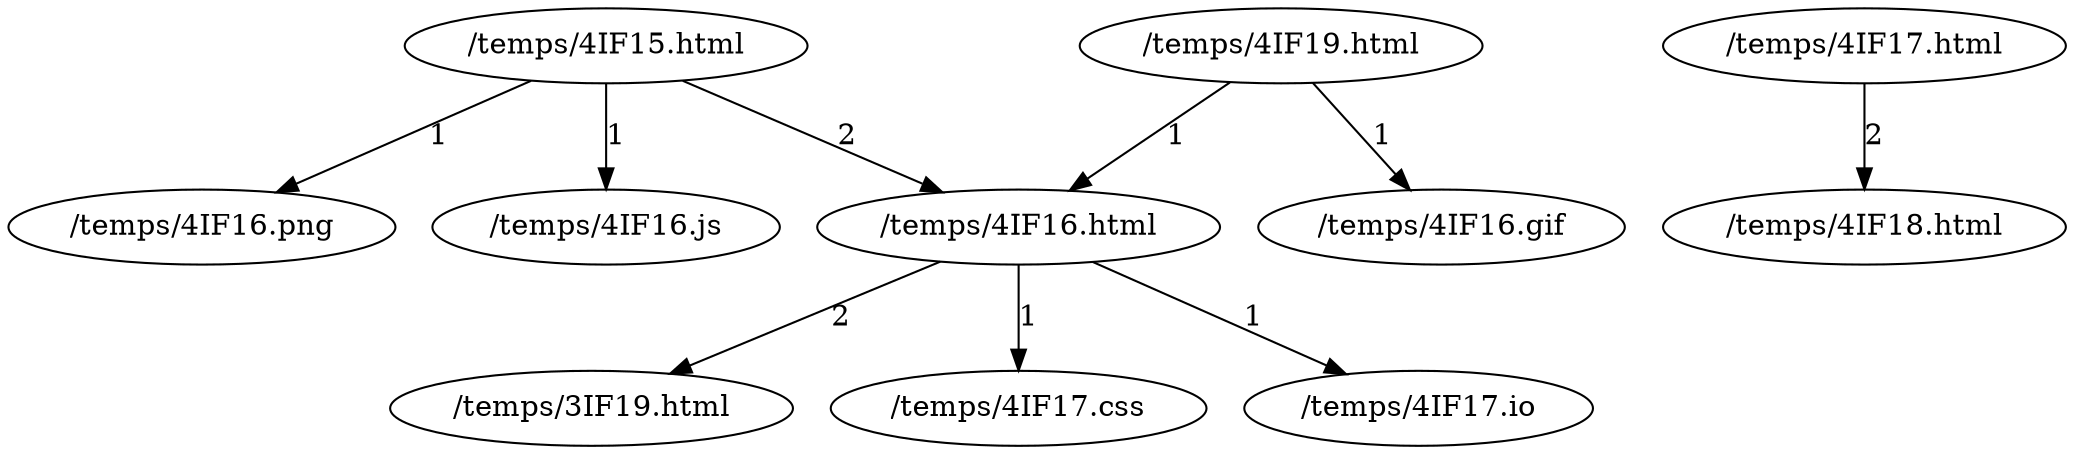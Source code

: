 digraph{
node7 [label="/temps/3IF19.html"];
node1 [label="/temps/4IF15.html"];
node10 [label="/temps/4IF16.gif"];
node3 [label="/temps/4IF16.html"];
node8 [label="/temps/4IF16.js"];
node0 [label="/temps/4IF16.png"];
node2 [label="/temps/4IF17.css"];
node6 [label="/temps/4IF17.html"];
node9 [label="/temps/4IF17.io"];
node5 [label="/temps/4IF18.html"];
node4 [label="/temps/4IF19.html"];
node1 -> node3 [label="2"];
node1 -> node8 [label="1"];
node1 -> node0 [label="1"];
node3 -> node7 [label="2"];
node3 -> node2 [label="1"];
node3 -> node9 [label="1"];
node6 -> node5 [label="2"];
node4 -> node10 [label="1"];
node4 -> node3 [label="1"];
}
